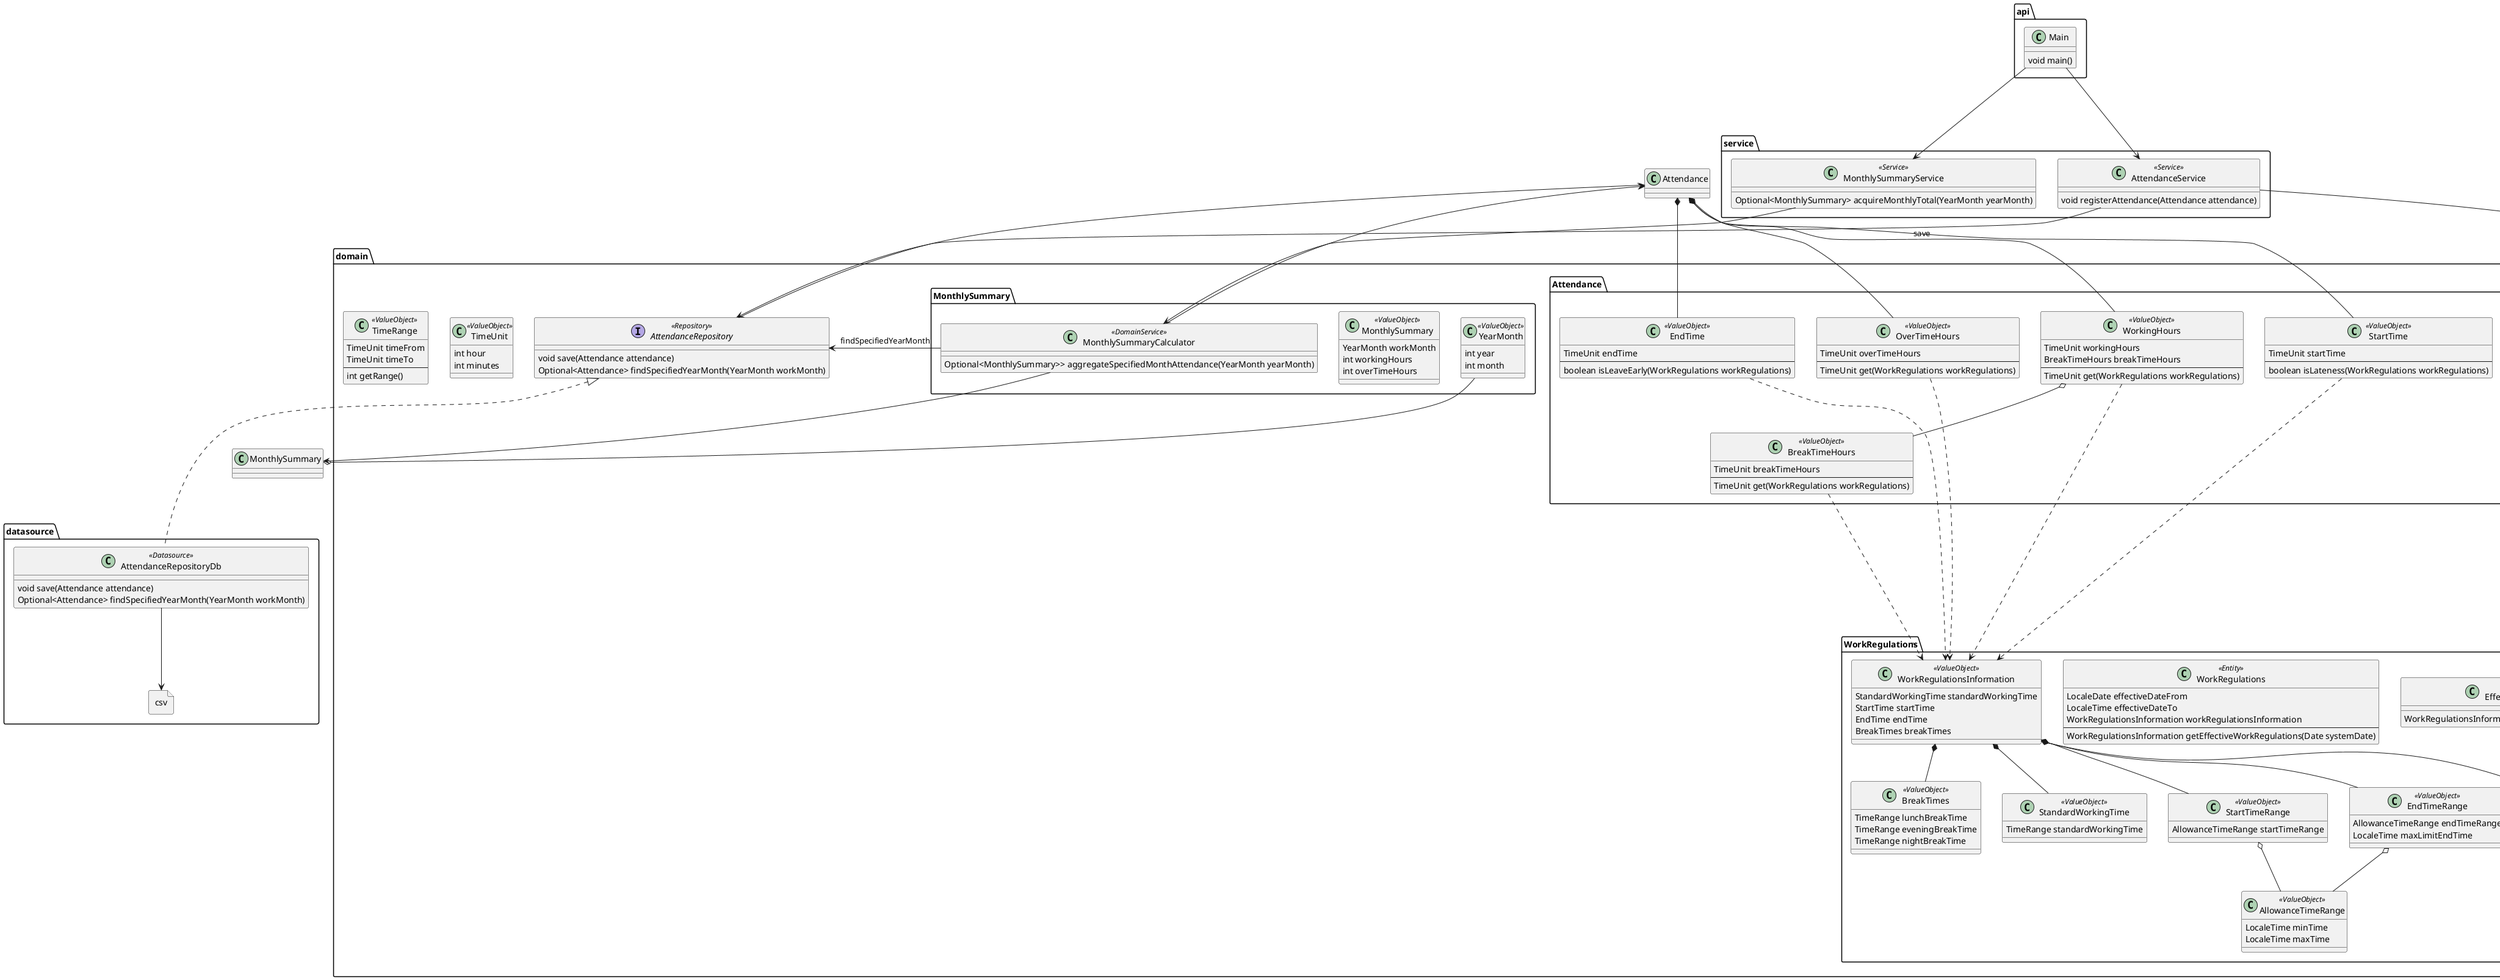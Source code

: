 @startuml

package api {
    class Main {
        'パラメータのValidation
        'ServiceにわたすEntity, ValueObjectの生成
        void main()
    }
}

package service {
    class AttendanceService <<Service>> {
        '遅刻の場合はNG → 勤務時間の算出 → 登録
        void registerAttendance(Attendance attendance)
    }

    class MonthlySummaryService <<Service>> {
        '当月分の集計
        Optional<MonthlySummary> acquireMonthlyTotal(YearMonth yearMonth)
    }
}

package datasource {
    class AttendanceRepositoryDb <<Datasource>> {
        void save(Attendance attendance)
        Optional<Attendance> findSpecifiedYearMonth(YearMonth workMonth)
    }

    file csv {
    }
}

package domain {

    package Attendance {
        class Attendance <<Entity>>{
            LocaleDate workDay
            --
            StartTime startTime
            EndTime endTime
            WorkingHours workingHours
            OverTimeHours overTimeHours
        }

        class StartTime <<ValueObject>> {
            TimeUnit startTime
            --
            boolean isLateness(WorkRegulations workRegulations)
        }

        class EndTime <<ValueObject>> {
            TimeUnit endTime
            --
            boolean isLeaveEarly(WorkRegulations workRegulations)
        }

        class BreakTimeHours <<ValueObject>> {
            TimeUnit breakTimeHours
            --
            TimeUnit get(WorkRegulations workRegulations)
        }

        class OverTimeHours <<ValueObject>> {
            TimeUnit overTimeHours
            --
            TimeUnit get(WorkRegulations workRegulations)
        }

        class WorkingHours <<ValueObject>> {
            TimeUnit workingHours
            BreakTimeHours breakTimeHours
            --
            TimeUnit get(WorkRegulations workRegulations)
        }
    }

    package WorkRegulations {
        class EffectiveWorkRegulation <<DomainService>> {
            WorkRegulationsInformation getEffectiveWorkRegulations()
        }

        class WorkRegulations <<Entity>> {
            LocaleDate effectiveDateFrom
            LocaleTime effectiveDateTo
            WorkRegulationsInformation workRegulationsInformation
            --
            WorkRegulationsInformation getEffectiveWorkRegulations(Date systemDate)
        }

        class WorkRegulationsInformation <<ValueObject>> {
            StandardWorkingTime standardWorkingTime
            StartTime startTime
            EndTime endTime
            BreakTimes breakTimes
        }

        class StartTimeRange <<ValueObject>> {
            AllowanceTimeRange startTimeRange
        }

        class EndTimeRange <<ValueObject>> {
            AllowanceTimeRange endTimeRange
            LocaleTime maxLimitEndTime
        }

        class AllowanceTimeRange <<ValueObject>> {
            LocaleTime minTime
            LocaleTime maxTime
        }

        class BreakTimes <<ValueObject>> {
            TimeRange lunchBreakTime
            TimeRange eveningBreakTime
            TimeRange nightBreakTime
        }

        class StandardWorkingTime <<ValueObject>> {
            TimeRange standardWorkingTime
        }
    }

    package MonthlySummary {
        class MonthlySummaryCalculator <<DomainService>> {
            Optional<MonthlySummary>> aggregateSpecifiedMonthAttendance(YearMonth yearMonth)
        }

        class MonthlySummary <<ValueObject>> {
            YearMonth workMonth
            int workingHours
            int overTimeHours
        }

        class YearMonth <<ValueObject>> {
            int year
            int month
        }
    }

    class TimeUnit <<ValueObject>> {
        int hour
        int minutes
    }

    class TimeRange <<ValueObject>> {
        TimeUnit timeFrom
        TimeUnit timeTo
        --
        int getRange()
    }

    interface AttendanceRepository <<Repository>> {
        void save(Attendance attendance)
        Optional<Attendance> findSpecifiedYearMonth(YearMonth workMonth)
    }
}


'***** 相関関係 *****
Main ---> AttendanceService
Main ---> MonthlySummaryService

AttendanceService --> AttendanceRepository : save
AttendanceService -> EffectiveWorkRegulation : getEffectiveWorkRegulations

EffectiveWorkRegulation ---> WorkRegulations

MonthlySummaryService --> MonthlySummaryCalculator
MonthlySummaryCalculator -l-> AttendanceRepository : findSpecifiedYearMonth
MonthlySummaryCalculator --> MonthlySummary

AttendanceRepository ---> Attendance
MonthlySummaryCalculator ---> Attendance

AttendanceRepositoryDb --> csv

'依存
StartTime ...> WorkRegulationsInformation
EndTime ...> WorkRegulationsInformation
BreakTimeHours ...> WorkRegulationsInformation
OverTimeHours ...> WorkRegulationsInformation
WorkingHours ...> WorkRegulationsInformation

'実装
AttendanceRepository <|... AttendanceRepositoryDb

'集約
Attendance *-- StartTime
Attendance *-- EndTime
Attendance *-- WorkingHours
Attendance *-- OverTimeHours

WorkRegulations *-- WorkRegulationsInformation

WorkRegulationsInformation *-- StandardWorkingTime
WorkRegulationsInformation *-- BreakTimes
WorkRegulationsInformation *-- StartTimeRange
WorkRegulationsInformation *-- EndTimeRange

'コンポジション(has-a | 強い集約)
WorkingHours o-- BreakTimeHours
StartTimeRange o-- AllowanceTimeRange
EndTimeRange o-- AllowanceTimeRange
MonthlySummary o-- YearMonth

'TODO:複雑にみえるためいったんコメントアウト
'StartTime o-- TimeUnit
'EndTime o-- TimeUnit
'BreakTimeHours o-- TimeUnit
'OverTimeHours o-- TimeUnit
'
'WorkingHours o-- TimeUnit
'BreakTimes o-- TimeRange

'StandardWorkingTime o-- TimeRange
'TimeRange o-- TimeUnit


@enduml